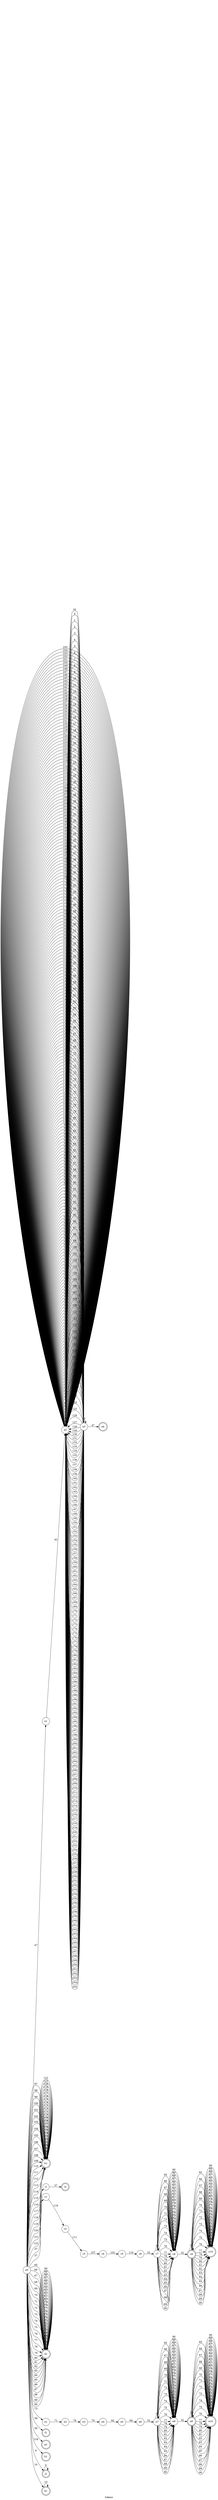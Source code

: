 // AFN
digraph {
	rankdir=LR
	label=tokens
	2435705939120 [label=a0 shape=circle]
	2435705938880 [label=a1 shape=circle]
	2435705939168 [label=a2 shape=circle]
	2435705939168 -> 2435705939168 [label=0]
	2435705939168 -> 2435705939168 [label=1]
	2435705939168 -> 2435705939168 [label=2]
	2435705939168 -> 2435705939168 [label=3]
	2435705939168 -> 2435705939168 [label=4]
	2435705939168 -> 2435705939168 [label=5]
	2435705939168 -> 2435705939168 [label=6]
	2435705939168 -> 2435705939168 [label=7]
	2435705939168 -> 2435705939168 [label=8]
	2435705939168 -> 2435705939168 [label=9]
	2435705939168 -> 2435705939168 [label=10]
	2435705939168 -> 2435705939168 [label=11]
	2435705939168 -> 2435705939168 [label=12]
	2435705939168 -> 2435705939168 [label=13]
	2435705939168 -> 2435705939168 [label=14]
	2435705939168 -> 2435705939168 [label=15]
	2435705939168 -> 2435705939168 [label=16]
	2435705939168 -> 2435705939168 [label=17]
	2435705939168 -> 2435705939168 [label=18]
	2435705939168 -> 2435705939168 [label=19]
	2435705939168 -> 2435705939168 [label=20]
	2435705939168 -> 2435705939168 [label=21]
	2435705939168 -> 2435705939168 [label=22]
	2435705939168 -> 2435705939168 [label=23]
	2435705939168 -> 2435705939168 [label=24]
	2435705939168 -> 2435705939168 [label=25]
	2435705939168 -> 2435705939168 [label=26]
	2435705939168 -> 2435705939168 [label=27]
	2435705939168 -> 2435705939168 [label=28]
	2435705939168 -> 2435705939168 [label=29]
	2435705939168 -> 2435705939168 [label=30]
	2435705939168 -> 2435705939168 [label=31]
	2435705939168 -> 2435705939168 [label=32]
	2435705939168 -> 2435705939168 [label=33]
	2435705939168 -> 2435705939168 [label=34]
	2435705939168 -> 2435705939168 [label=35]
	2435705939168 -> 2435705939168 [label=36]
	2435705939168 -> 2435705939168 [label=37]
	2435705939168 -> 2435705939168 [label=38]
	2435705939168 -> 2435705939168 [label=39]
	2435705939168 -> 2435705939168 [label=40]
	2435705939168 -> 2435705939168 [label=41]
	2435705939216 [label=a3 shape=circle]
	2435705939216 -> 2435705939168 [label=0]
	2435705939216 -> 2435705939168 [label=1]
	2435705939216 -> 2435705939168 [label=2]
	2435705939216 -> 2435705939168 [label=3]
	2435705939216 -> 2435705939168 [label=4]
	2435705939216 -> 2435705939168 [label=5]
	2435705939216 -> 2435705939168 [label=6]
	2435705939216 -> 2435705939168 [label=7]
	2435705939216 -> 2435705939168 [label=8]
	2435705939216 -> 2435705939168 [label=9]
	2435705939216 -> 2435705939168 [label=10]
	2435705939216 -> 2435705939168 [label=11]
	2435705939216 -> 2435705939168 [label=12]
	2435705939216 -> 2435705939168 [label=13]
	2435705939216 -> 2435705939168 [label=14]
	2435705939216 -> 2435705939168 [label=15]
	2435705939216 -> 2435705939168 [label=16]
	2435705939216 -> 2435705939168 [label=17]
	2435705939216 -> 2435705939168 [label=18]
	2435705939216 -> 2435705939168 [label=19]
	2435705939216 -> 2435705939168 [label=20]
	2435705939216 -> 2435705939168 [label=21]
	2435705939216 -> 2435705939168 [label=22]
	2435705939216 -> 2435705939168 [label=23]
	2435705939216 -> 2435705939168 [label=24]
	2435705939216 -> 2435705939168 [label=25]
	2435705939216 -> 2435705939168 [label=26]
	2435705939216 -> 2435705939168 [label=27]
	2435705939216 -> 2435705939168 [label=28]
	2435705939216 -> 2435705939168 [label=29]
	2435705939216 -> 2435705939168 [label=30]
	2435705939216 -> 2435705939168 [label=31]
	2435705939216 -> 2435705939168 [label=32]
	2435705939216 -> 2435705939168 [label=33]
	2435705939216 -> 2435705939168 [label=34]
	2435705939216 -> 2435705939168 [label=35]
	2435705939216 -> 2435705939168 [label=36]
	2435705939216 -> 2435705939168 [label=37]
	2435705939216 -> 2435705939168 [label=38]
	2435705939216 -> 2435705939168 [label=39]
	2435705939216 -> 2435705939168 [label=40]
	2435705939216 -> 2435705939168 [label=41]
	2435705939216 -> 2435705939216 [label=42]
	2435705939216 -> 2435705939168 [label=43]
	2435705939216 -> 2435705939168 [label=44]
	2435705939216 -> 2435705939168 [label=45]
	2435705939216 -> 2435705939168 [label=46]
	2435705939264 [label=a4 shape=doublecircle]
	2435705939216 -> 2435705939264 [label=47]
	2435705939216 -> 2435705939168 [label=48]
	2435705939216 -> 2435705939168 [label=49]
	2435705939216 -> 2435705939168 [label=50]
	2435705939216 -> 2435705939168 [label=51]
	2435705939216 -> 2435705939168 [label=52]
	2435705939216 -> 2435705939168 [label=53]
	2435705939216 -> 2435705939168 [label=54]
	2435705939216 -> 2435705939168 [label=55]
	2435705939216 -> 2435705939168 [label=56]
	2435705939216 -> 2435705939168 [label=57]
	2435705939216 -> 2435705939168 [label=58]
	2435705939216 -> 2435705939168 [label=59]
	2435705939216 -> 2435705939168 [label=60]
	2435705939216 -> 2435705939168 [label=61]
	2435705939216 -> 2435705939168 [label=62]
	2435705939216 -> 2435705939168 [label=63]
	2435705939216 -> 2435705939168 [label=64]
	2435705939216 -> 2435705939168 [label=65]
	2435705939216 -> 2435705939168 [label=66]
	2435705939216 -> 2435705939168 [label=67]
	2435705939216 -> 2435705939168 [label=68]
	2435705939216 -> 2435705939168 [label=69]
	2435705939216 -> 2435705939168 [label=70]
	2435705939216 -> 2435705939168 [label=71]
	2435705939216 -> 2435705939168 [label=72]
	2435705939216 -> 2435705939168 [label=73]
	2435705939216 -> 2435705939168 [label=74]
	2435705939216 -> 2435705939168 [label=75]
	2435705939216 -> 2435705939168 [label=76]
	2435705939216 -> 2435705939168 [label=77]
	2435705939216 -> 2435705939168 [label=78]
	2435705939216 -> 2435705939168 [label=79]
	2435705939216 -> 2435705939168 [label=80]
	2435705939216 -> 2435705939168 [label=81]
	2435705939216 -> 2435705939168 [label=82]
	2435705939216 -> 2435705939168 [label=83]
	2435705939216 -> 2435705939168 [label=84]
	2435705939216 -> 2435705939168 [label=85]
	2435705939216 -> 2435705939168 [label=86]
	2435705939216 -> 2435705939168 [label=87]
	2435705939216 -> 2435705939168 [label=88]
	2435705939216 -> 2435705939168 [label=89]
	2435705939216 -> 2435705939168 [label=90]
	2435705939216 -> 2435705939168 [label=91]
	2435705939216 -> 2435705939168 [label=92]
	2435705939216 -> 2435705939168 [label=93]
	2435705939216 -> 2435705939168 [label=94]
	2435705939216 -> 2435705939168 [label=95]
	2435705939216 -> 2435705939168 [label=96]
	2435705939216 -> 2435705939168 [label=97]
	2435705939216 -> 2435705939168 [label=98]
	2435705939216 -> 2435705939168 [label=99]
	2435705939216 -> 2435705939168 [label=100]
	2435705939216 -> 2435705939168 [label=101]
	2435705939216 -> 2435705939168 [label=102]
	2435705939216 -> 2435705939168 [label=103]
	2435705939216 -> 2435705939168 [label=104]
	2435705939216 -> 2435705939168 [label=105]
	2435705939216 -> 2435705939168 [label=106]
	2435705939216 -> 2435705939168 [label=107]
	2435705939216 -> 2435705939168 [label=108]
	2435705939216 -> 2435705939168 [label=109]
	2435705939216 -> 2435705939168 [label=110]
	2435705939216 -> 2435705939168 [label=111]
	2435705939216 -> 2435705939168 [label=112]
	2435705939216 -> 2435705939168 [label=113]
	2435705939216 -> 2435705939168 [label=114]
	2435705939216 -> 2435705939168 [label=115]
	2435705939216 -> 2435705939168 [label=116]
	2435705939216 -> 2435705939168 [label=117]
	2435705939216 -> 2435705939168 [label=118]
	2435705939216 -> 2435705939168 [label=119]
	2435705939216 -> 2435705939168 [label=120]
	2435705939216 -> 2435705939168 [label=121]
	2435705939216 -> 2435705939168 [label=122]
	2435705939216 -> 2435705939168 [label=123]
	2435705939216 -> 2435705939168 [label=124]
	2435705939216 -> 2435705939168 [label=125]
	2435705939216 -> 2435705939168 [label=126]
	2435705939216 -> 2435705939168 [label=127]
	2435705939216 -> 2435705939168 [label=128]
	2435705939216 -> 2435705939168 [label=129]
	2435705939216 -> 2435705939168 [label=130]
	2435705939216 -> 2435705939168 [label=131]
	2435705939216 -> 2435705939168 [label=132]
	2435705939216 -> 2435705939168 [label=133]
	2435705939216 -> 2435705939168 [label=134]
	2435705939216 -> 2435705939168 [label=135]
	2435705939216 -> 2435705939168 [label=136]
	2435705939216 -> 2435705939168 [label=137]
	2435705939216 -> 2435705939168 [label=138]
	2435705939216 -> 2435705939168 [label=139]
	2435705939216 -> 2435705939168 [label=140]
	2435705939216 -> 2435705939168 [label=141]
	2435705939216 -> 2435705939168 [label=142]
	2435705939216 -> 2435705939168 [label=143]
	2435705939216 -> 2435705939168 [label=144]
	2435705939216 -> 2435705939168 [label=145]
	2435705939216 -> 2435705939168 [label=146]
	2435705939216 -> 2435705939168 [label=147]
	2435705939216 -> 2435705939168 [label=148]
	2435705939216 -> 2435705939168 [label=149]
	2435705939216 -> 2435705939168 [label=150]
	2435705939216 -> 2435705939168 [label=151]
	2435705939216 -> 2435705939168 [label=152]
	2435705939216 -> 2435705939168 [label=153]
	2435705939216 -> 2435705939168 [label=154]
	2435705939216 -> 2435705939168 [label=155]
	2435705939216 -> 2435705939168 [label=156]
	2435705939216 -> 2435705939168 [label=157]
	2435705939216 -> 2435705939168 [label=158]
	2435705939216 -> 2435705939168 [label=159]
	2435705939216 -> 2435705939168 [label=160]
	2435705939216 -> 2435705939168 [label=161]
	2435705939216 -> 2435705939168 [label=162]
	2435705939216 -> 2435705939168 [label=163]
	2435705939216 -> 2435705939168 [label=164]
	2435705939216 -> 2435705939168 [label=165]
	2435705939216 -> 2435705939168 [label=166]
	2435705939216 -> 2435705939168 [label=167]
	2435705939216 -> 2435705939168 [label=168]
	2435705939216 -> 2435705939168 [label=169]
	2435705939216 -> 2435705939168 [label=170]
	2435705939216 -> 2435705939168 [label=171]
	2435705939216 -> 2435705939168 [label=172]
	2435705939216 -> 2435705939168 [label=173]
	2435705939216 -> 2435705939168 [label=174]
	2435705939216 -> 2435705939168 [label=175]
	2435705939216 -> 2435705939168 [label=176]
	2435705939216 -> 2435705939168 [label=177]
	2435705939216 -> 2435705939168 [label=178]
	2435705939216 -> 2435705939168 [label=179]
	2435705939216 -> 2435705939168 [label=180]
	2435705939216 -> 2435705939168 [label=181]
	2435705939216 -> 2435705939168 [label=182]
	2435705939216 -> 2435705939168 [label=183]
	2435705939216 -> 2435705939168 [label=184]
	2435705939216 -> 2435705939168 [label=185]
	2435705939216 -> 2435705939168 [label=186]
	2435705939216 -> 2435705939168 [label=187]
	2435705939216 -> 2435705939168 [label=188]
	2435705939216 -> 2435705939168 [label=189]
	2435705939216 -> 2435705939168 [label=190]
	2435705939216 -> 2435705939168 [label=191]
	2435705939216 -> 2435705939168 [label=192]
	2435705939216 -> 2435705939168 [label=193]
	2435705939216 -> 2435705939168 [label=194]
	2435705939216 -> 2435705939168 [label=195]
	2435705939216 -> 2435705939168 [label=196]
	2435705939216 -> 2435705939168 [label=197]
	2435705939216 -> 2435705939168 [label=198]
	2435705939216 -> 2435705939168 [label=199]
	2435705939216 -> 2435705939168 [label=200]
	2435705939216 -> 2435705939168 [label=201]
	2435705939216 -> 2435705939168 [label=202]
	2435705939216 -> 2435705939168 [label=203]
	2435705939216 -> 2435705939168 [label=204]
	2435705939216 -> 2435705939168 [label=205]
	2435705939216 -> 2435705939168 [label=206]
	2435705939216 -> 2435705939168 [label=207]
	2435705939216 -> 2435705939168 [label=208]
	2435705939216 -> 2435705939168 [label=209]
	2435705939216 -> 2435705939168 [label=210]
	2435705939216 -> 2435705939168 [label=211]
	2435705939216 -> 2435705939168 [label=212]
	2435705939216 -> 2435705939168 [label=213]
	2435705939216 -> 2435705939168 [label=214]
	2435705939216 -> 2435705939168 [label=215]
	2435705939216 -> 2435705939168 [label=216]
	2435705939216 -> 2435705939168 [label=217]
	2435705939216 -> 2435705939168 [label=218]
	2435705939216 -> 2435705939168 [label=219]
	2435705939216 -> 2435705939168 [label=220]
	2435705939216 -> 2435705939168 [label=221]
	2435705939216 -> 2435705939168 [label=222]
	2435705939216 -> 2435705939168 [label=223]
	2435705939216 -> 2435705939168 [label=224]
	2435705939216 -> 2435705939168 [label=225]
	2435705939216 -> 2435705939168 [label=226]
	2435705939216 -> 2435705939168 [label=227]
	2435705939216 -> 2435705939168 [label=228]
	2435705939216 -> 2435705939168 [label=229]
	2435705939216 -> 2435705939168 [label=230]
	2435705939216 -> 2435705939168 [label=231]
	2435705939216 -> 2435705939168 [label=232]
	2435705939216 -> 2435705939168 [label=233]
	2435705939216 -> 2435705939168 [label=234]
	2435705939216 -> 2435705939168 [label=235]
	2435705939216 -> 2435705939168 [label=236]
	2435705939216 -> 2435705939168 [label=237]
	2435705939216 -> 2435705939168 [label=238]
	2435705939216 -> 2435705939168 [label=239]
	2435705939216 -> 2435705939168 [label=240]
	2435705939216 -> 2435705939168 [label=241]
	2435705939216 -> 2435705939168 [label=242]
	2435705939216 -> 2435705939168 [label=243]
	2435705939216 -> 2435705939168 [label=244]
	2435705939216 -> 2435705939168 [label=245]
	2435705939216 -> 2435705939168 [label=246]
	2435705939216 -> 2435705939168 [label=247]
	2435705939216 -> 2435705939168 [label=248]
	2435705939216 -> 2435705939168 [label=249]
	2435705939216 -> 2435705939168 [label=250]
	2435705939216 -> 2435705939168 [label=251]
	2435705939216 -> 2435705939168 [label=252]
	2435705939216 -> 2435705939168 [label=253]
	2435705939216 -> 2435705939168 [label=254]
	2435705939216 -> 2435705939168 [label=255]
	2435705939168 -> 2435705939216 [label=42]
	2435705939168 -> 2435705939168 [label=43]
	2435705939168 -> 2435705939168 [label=44]
	2435705939168 -> 2435705939168 [label=45]
	2435705939168 -> 2435705939168 [label=46]
	2435705939168 -> 2435705939168 [label=48]
	2435705939168 -> 2435705939168 [label=49]
	2435705939168 -> 2435705939168 [label=50]
	2435705939168 -> 2435705939168 [label=51]
	2435705939168 -> 2435705939168 [label=52]
	2435705939168 -> 2435705939168 [label=53]
	2435705939168 -> 2435705939168 [label=54]
	2435705939168 -> 2435705939168 [label=55]
	2435705939168 -> 2435705939168 [label=56]
	2435705939168 -> 2435705939168 [label=57]
	2435705939168 -> 2435705939168 [label=58]
	2435705939168 -> 2435705939168 [label=59]
	2435705939168 -> 2435705939168 [label=60]
	2435705939168 -> 2435705939168 [label=61]
	2435705939168 -> 2435705939168 [label=62]
	2435705939168 -> 2435705939168 [label=63]
	2435705939168 -> 2435705939168 [label=64]
	2435705939168 -> 2435705939168 [label=65]
	2435705939168 -> 2435705939168 [label=66]
	2435705939168 -> 2435705939168 [label=67]
	2435705939168 -> 2435705939168 [label=68]
	2435705939168 -> 2435705939168 [label=69]
	2435705939168 -> 2435705939168 [label=70]
	2435705939168 -> 2435705939168 [label=71]
	2435705939168 -> 2435705939168 [label=72]
	2435705939168 -> 2435705939168 [label=73]
	2435705939168 -> 2435705939168 [label=74]
	2435705939168 -> 2435705939168 [label=75]
	2435705939168 -> 2435705939168 [label=76]
	2435705939168 -> 2435705939168 [label=77]
	2435705939168 -> 2435705939168 [label=78]
	2435705939168 -> 2435705939168 [label=79]
	2435705939168 -> 2435705939168 [label=80]
	2435705939168 -> 2435705939168 [label=81]
	2435705939168 -> 2435705939168 [label=82]
	2435705939168 -> 2435705939168 [label=83]
	2435705939168 -> 2435705939168 [label=84]
	2435705939168 -> 2435705939168 [label=85]
	2435705939168 -> 2435705939168 [label=86]
	2435705939168 -> 2435705939168 [label=87]
	2435705939168 -> 2435705939168 [label=88]
	2435705939168 -> 2435705939168 [label=89]
	2435705939168 -> 2435705939168 [label=90]
	2435705939168 -> 2435705939168 [label=91]
	2435705939168 -> 2435705939168 [label=92]
	2435705939168 -> 2435705939168 [label=93]
	2435705939168 -> 2435705939168 [label=94]
	2435705939168 -> 2435705939168 [label=95]
	2435705939168 -> 2435705939168 [label=96]
	2435705939168 -> 2435705939168 [label=97]
	2435705939168 -> 2435705939168 [label=98]
	2435705939168 -> 2435705939168 [label=99]
	2435705939168 -> 2435705939168 [label=100]
	2435705939168 -> 2435705939168 [label=101]
	2435705939168 -> 2435705939168 [label=102]
	2435705939168 -> 2435705939168 [label=103]
	2435705939168 -> 2435705939168 [label=104]
	2435705939168 -> 2435705939168 [label=105]
	2435705939168 -> 2435705939168 [label=106]
	2435705939168 -> 2435705939168 [label=107]
	2435705939168 -> 2435705939168 [label=108]
	2435705939168 -> 2435705939168 [label=109]
	2435705939168 -> 2435705939168 [label=110]
	2435705939168 -> 2435705939168 [label=111]
	2435705939168 -> 2435705939168 [label=112]
	2435705939168 -> 2435705939168 [label=113]
	2435705939168 -> 2435705939168 [label=114]
	2435705939168 -> 2435705939168 [label=115]
	2435705939168 -> 2435705939168 [label=116]
	2435705939168 -> 2435705939168 [label=117]
	2435705939168 -> 2435705939168 [label=118]
	2435705939168 -> 2435705939168 [label=119]
	2435705939168 -> 2435705939168 [label=120]
	2435705939168 -> 2435705939168 [label=121]
	2435705939168 -> 2435705939168 [label=122]
	2435705939168 -> 2435705939168 [label=123]
	2435705939168 -> 2435705939168 [label=124]
	2435705939168 -> 2435705939168 [label=125]
	2435705939168 -> 2435705939168 [label=126]
	2435705939168 -> 2435705939168 [label=127]
	2435705939168 -> 2435705939168 [label=128]
	2435705939168 -> 2435705939168 [label=129]
	2435705939168 -> 2435705939168 [label=130]
	2435705939168 -> 2435705939168 [label=131]
	2435705939168 -> 2435705939168 [label=132]
	2435705939168 -> 2435705939168 [label=133]
	2435705939168 -> 2435705939168 [label=134]
	2435705939168 -> 2435705939168 [label=135]
	2435705939168 -> 2435705939168 [label=136]
	2435705939168 -> 2435705939168 [label=137]
	2435705939168 -> 2435705939168 [label=138]
	2435705939168 -> 2435705939168 [label=139]
	2435705939168 -> 2435705939168 [label=140]
	2435705939168 -> 2435705939168 [label=141]
	2435705939168 -> 2435705939168 [label=142]
	2435705939168 -> 2435705939168 [label=143]
	2435705939168 -> 2435705939168 [label=144]
	2435705939168 -> 2435705939168 [label=145]
	2435705939168 -> 2435705939168 [label=146]
	2435705939168 -> 2435705939168 [label=147]
	2435705939168 -> 2435705939168 [label=148]
	2435705939168 -> 2435705939168 [label=149]
	2435705939168 -> 2435705939168 [label=150]
	2435705939168 -> 2435705939168 [label=151]
	2435705939168 -> 2435705939168 [label=152]
	2435705939168 -> 2435705939168 [label=153]
	2435705939168 -> 2435705939168 [label=154]
	2435705939168 -> 2435705939168 [label=155]
	2435705939168 -> 2435705939168 [label=156]
	2435705939168 -> 2435705939168 [label=157]
	2435705939168 -> 2435705939168 [label=158]
	2435705939168 -> 2435705939168 [label=159]
	2435705939168 -> 2435705939168 [label=160]
	2435705939168 -> 2435705939168 [label=161]
	2435705939168 -> 2435705939168 [label=162]
	2435705939168 -> 2435705939168 [label=163]
	2435705939168 -> 2435705939168 [label=164]
	2435705939168 -> 2435705939168 [label=165]
	2435705939168 -> 2435705939168 [label=166]
	2435705939168 -> 2435705939168 [label=167]
	2435705939168 -> 2435705939168 [label=168]
	2435705939168 -> 2435705939168 [label=169]
	2435705939168 -> 2435705939168 [label=170]
	2435705939168 -> 2435705939168 [label=171]
	2435705939168 -> 2435705939168 [label=172]
	2435705939168 -> 2435705939168 [label=173]
	2435705939168 -> 2435705939168 [label=174]
	2435705939168 -> 2435705939168 [label=175]
	2435705939168 -> 2435705939168 [label=176]
	2435705939168 -> 2435705939168 [label=177]
	2435705939168 -> 2435705939168 [label=178]
	2435705939168 -> 2435705939168 [label=179]
	2435705939168 -> 2435705939168 [label=180]
	2435705939168 -> 2435705939168 [label=181]
	2435705939168 -> 2435705939168 [label=182]
	2435705939168 -> 2435705939168 [label=183]
	2435705939168 -> 2435705939168 [label=184]
	2435705939168 -> 2435705939168 [label=185]
	2435705939168 -> 2435705939168 [label=186]
	2435705939168 -> 2435705939168 [label=187]
	2435705939168 -> 2435705939168 [label=188]
	2435705939168 -> 2435705939168 [label=189]
	2435705939168 -> 2435705939168 [label=190]
	2435705939168 -> 2435705939168 [label=191]
	2435705939168 -> 2435705939168 [label=192]
	2435705939168 -> 2435705939168 [label=193]
	2435705939168 -> 2435705939168 [label=194]
	2435705939168 -> 2435705939168 [label=195]
	2435705939168 -> 2435705939168 [label=196]
	2435705939168 -> 2435705939168 [label=197]
	2435705939168 -> 2435705939168 [label=198]
	2435705939168 -> 2435705939168 [label=199]
	2435705939168 -> 2435705939168 [label=200]
	2435705939168 -> 2435705939168 [label=201]
	2435705939168 -> 2435705939168 [label=202]
	2435705939168 -> 2435705939168 [label=203]
	2435705939168 -> 2435705939168 [label=204]
	2435705939168 -> 2435705939168 [label=205]
	2435705939168 -> 2435705939168 [label=206]
	2435705939168 -> 2435705939168 [label=207]
	2435705939168 -> 2435705939168 [label=208]
	2435705939168 -> 2435705939168 [label=209]
	2435705939168 -> 2435705939168 [label=210]
	2435705939168 -> 2435705939168 [label=211]
	2435705939168 -> 2435705939168 [label=212]
	2435705939168 -> 2435705939168 [label=213]
	2435705939168 -> 2435705939168 [label=214]
	2435705939168 -> 2435705939168 [label=215]
	2435705939168 -> 2435705939168 [label=216]
	2435705939168 -> 2435705939168 [label=217]
	2435705939168 -> 2435705939168 [label=218]
	2435705939168 -> 2435705939168 [label=219]
	2435705939168 -> 2435705939168 [label=220]
	2435705939168 -> 2435705939168 [label=221]
	2435705939168 -> 2435705939168 [label=222]
	2435705939168 -> 2435705939168 [label=223]
	2435705939168 -> 2435705939168 [label=224]
	2435705939168 -> 2435705939168 [label=225]
	2435705939168 -> 2435705939168 [label=226]
	2435705939168 -> 2435705939168 [label=227]
	2435705939168 -> 2435705939168 [label=228]
	2435705939168 -> 2435705939168 [label=229]
	2435705939168 -> 2435705939168 [label=230]
	2435705939168 -> 2435705939168 [label=231]
	2435705939168 -> 2435705939168 [label=232]
	2435705939168 -> 2435705939168 [label=233]
	2435705939168 -> 2435705939168 [label=234]
	2435705939168 -> 2435705939168 [label=235]
	2435705939168 -> 2435705939168 [label=236]
	2435705939168 -> 2435705939168 [label=237]
	2435705939168 -> 2435705939168 [label=238]
	2435705939168 -> 2435705939168 [label=239]
	2435705939168 -> 2435705939168 [label=240]
	2435705939168 -> 2435705939168 [label=241]
	2435705939168 -> 2435705939168 [label=242]
	2435705939168 -> 2435705939168 [label=243]
	2435705939168 -> 2435705939168 [label=244]
	2435705939168 -> 2435705939168 [label=245]
	2435705939168 -> 2435705939168 [label=246]
	2435705939168 -> 2435705939168 [label=247]
	2435705939168 -> 2435705939168 [label=248]
	2435705939168 -> 2435705939168 [label=249]
	2435705939168 -> 2435705939168 [label=250]
	2435705939168 -> 2435705939168 [label=251]
	2435705939168 -> 2435705939168 [label=252]
	2435705939168 -> 2435705939168 [label=253]
	2435705939168 -> 2435705939168 [label=254]
	2435705939168 -> 2435705939168 [label=255]
	2435705938880 -> 2435705939168 [label=42]
	2435705939120 -> 2435705938880 [label=47]
	2435705937920 [label=b1 shape=doublecircle]
	2435705937920 -> 2435705937920 [label=97]
	2435705937920 -> 2435705937920 [label=98]
	2435705937920 -> 2435705937920 [label=99]
	2435705937920 -> 2435705937920 [label=100]
	2435705937920 -> 2435705937920 [label=101]
	2435705937920 -> 2435705937920 [label=102]
	2435705937920 -> 2435705937920 [label=103]
	2435705937920 -> 2435705937920 [label=104]
	2435705937920 -> 2435705937920 [label=105]
	2435705937920 -> 2435705937920 [label=106]
	2435705937920 -> 2435705937920 [label=107]
	2435705937920 -> 2435705937920 [label=108]
	2435705937920 -> 2435705937920 [label=109]
	2435705937920 -> 2435705937920 [label=110]
	2435705937920 -> 2435705937920 [label=111]
	2435705937920 -> 2435705937920 [label=112]
	2435705937920 -> 2435705937920 [label=113]
	2435705937920 -> 2435705937920 [label=114]
	2435705937920 -> 2435705937920 [label=115]
	2435705937920 -> 2435705937920 [label=116]
	2435705937920 -> 2435705937920 [label=117]
	2435705937920 -> 2435705937920 [label=118]
	2435705937920 -> 2435705937920 [label=119]
	2435705937920 -> 2435705937920 [label=120]
	2435705937920 -> 2435705937920 [label=121]
	2435705937920 -> 2435705937920 [label=122]
	2435705939120 -> 2435705937920 [label=97]
	2435705939120 -> 2435705937920 [label=98]
	2435705939120 -> 2435705937920 [label=99]
	2435705939120 -> 2435705937920 [label=100]
	2435705939120 -> 2435705937920 [label=101]
	2435705939120 -> 2435705937920 [label=102]
	2435705939120 -> 2435705937920 [label=103]
	2435705939120 -> 2435705937920 [label=104]
	2435705939120 -> 2435705937920 [label=105]
	2435705939120 -> 2435705937920 [label=106]
	2435705939120 -> 2435705937920 [label=107]
	2435705939120 -> 2435705937920 [label=108]
	2435705939120 -> 2435705937920 [label=109]
	2435705939120 -> 2435705937920 [label=110]
	2435705939120 -> 2435705937920 [label=111]
	2435705939120 -> 2435705937920 [label=112]
	2435705939120 -> 2435705937920 [label=113]
	2435705939120 -> 2435705937920 [label=114]
	2435705939120 -> 2435705937920 [label=115]
	2435705939120 -> 2435705937920 [label=116]
	2435705939120 -> 2435705937920 [label=117]
	2435705939120 -> 2435705937920 [label=118]
	2435705939120 -> 2435705937920 [label=119]
	2435705939120 -> 2435705937920 [label=120]
	2435705939120 -> 2435705937920 [label=121]
	2435705939120 -> 2435705937920 [label=122]
	2435711130208 [label=i1 shape=circle]
	2435711130448 [label=i2 shape=doublecircle]
	2435711130208 -> 2435711130448 [label=37]
	2435705939120 -> 2435711130208 [label=37]
	2435709254976 [label=c1 shape=circle]
	2435709255024 [label=c2 shape=circle]
	2435709255072 [label=c3 shape=circle]
	2435709255120 [label=c4 shape=circle]
	2435709255168 [label=c5 shape=circle]
	2435709255216 [label=c6 shape=circle]
	2435709255264 [label=c7 shape=circle]
	2435709255264 -> 2435709255264 [label=32]
	2435709255312 [label=c8 shape=circle]
	2435709255360 [label=c9 shape=doublecircle]
	2435709255360 -> 2435709255360 [label=32]
	2435709255408 [label=c10 shape=doublecircle]
	2435709255408 -> 2435709255408 [label=65]
	2435709255408 -> 2435709255408 [label=66]
	2435709255408 -> 2435709255408 [label=67]
	2435709255408 -> 2435709255408 [label=68]
	2435709255408 -> 2435709255408 [label=69]
	2435709255408 -> 2435709255408 [label=70]
	2435709255408 -> 2435709255408 [label=71]
	2435709255408 -> 2435709255408 [label=72]
	2435709255408 -> 2435709255408 [label=73]
	2435709255408 -> 2435709255408 [label=74]
	2435709255408 -> 2435709255408 [label=75]
	2435709255408 -> 2435709255408 [label=76]
	2435709255408 -> 2435709255408 [label=77]
	2435709255408 -> 2435709255408 [label=78]
	2435709255408 -> 2435709255408 [label=79]
	2435709255408 -> 2435709255408 [label=80]
	2435709255408 -> 2435709255408 [label=81]
	2435709255408 -> 2435709255408 [label=82]
	2435709255408 -> 2435709255408 [label=83]
	2435709255408 -> 2435709255408 [label=84]
	2435709255408 -> 2435709255408 [label=85]
	2435709255408 -> 2435709255408 [label=86]
	2435709255408 -> 2435709255408 [label=87]
	2435709255408 -> 2435709255408 [label=88]
	2435709255408 -> 2435709255408 [label=89]
	2435709255408 -> 2435709255408 [label=90]
	2435709255360 -> 2435709255408 [label=65]
	2435709255360 -> 2435709255408 [label=66]
	2435709255360 -> 2435709255408 [label=67]
	2435709255360 -> 2435709255408 [label=68]
	2435709255360 -> 2435709255408 [label=69]
	2435709255360 -> 2435709255408 [label=70]
	2435709255360 -> 2435709255408 [label=71]
	2435709255360 -> 2435709255408 [label=72]
	2435709255360 -> 2435709255408 [label=73]
	2435709255360 -> 2435709255408 [label=74]
	2435709255360 -> 2435709255408 [label=75]
	2435709255360 -> 2435709255408 [label=76]
	2435709255360 -> 2435709255408 [label=77]
	2435709255360 -> 2435709255408 [label=78]
	2435709255360 -> 2435709255408 [label=79]
	2435709255360 -> 2435709255408 [label=80]
	2435709255360 -> 2435709255408 [label=81]
	2435709255360 -> 2435709255408 [label=82]
	2435709255360 -> 2435709255408 [label=83]
	2435709255360 -> 2435709255408 [label=84]
	2435709255360 -> 2435709255408 [label=85]
	2435709255360 -> 2435709255408 [label=86]
	2435709255360 -> 2435709255408 [label=87]
	2435709255360 -> 2435709255408 [label=88]
	2435709255360 -> 2435709255408 [label=89]
	2435709255360 -> 2435709255408 [label=90]
	2435709255312 -> 2435709255360 [label=32]
	2435709255312 -> 2435709255312 [label=65]
	2435709255312 -> 2435709255312 [label=66]
	2435709255312 -> 2435709255312 [label=67]
	2435709255312 -> 2435709255312 [label=68]
	2435709255312 -> 2435709255312 [label=69]
	2435709255312 -> 2435709255312 [label=70]
	2435709255312 -> 2435709255312 [label=71]
	2435709255312 -> 2435709255312 [label=72]
	2435709255312 -> 2435709255312 [label=73]
	2435709255312 -> 2435709255312 [label=74]
	2435709255312 -> 2435709255312 [label=75]
	2435709255312 -> 2435709255312 [label=76]
	2435709255312 -> 2435709255312 [label=77]
	2435709255312 -> 2435709255312 [label=78]
	2435709255312 -> 2435709255312 [label=79]
	2435709255312 -> 2435709255312 [label=80]
	2435709255312 -> 2435709255312 [label=81]
	2435709255312 -> 2435709255312 [label=82]
	2435709255312 -> 2435709255312 [label=83]
	2435709255312 -> 2435709255312 [label=84]
	2435709255312 -> 2435709255312 [label=85]
	2435709255312 -> 2435709255312 [label=86]
	2435709255312 -> 2435709255312 [label=87]
	2435709255312 -> 2435709255312 [label=88]
	2435709255312 -> 2435709255312 [label=89]
	2435709255312 -> 2435709255312 [label=90]
	2435709255264 -> 2435709255312 [label=65]
	2435709255264 -> 2435709255312 [label=66]
	2435709255264 -> 2435709255312 [label=67]
	2435709255264 -> 2435709255312 [label=68]
	2435709255264 -> 2435709255312 [label=69]
	2435709255264 -> 2435709255312 [label=70]
	2435709255264 -> 2435709255312 [label=71]
	2435709255264 -> 2435709255312 [label=72]
	2435709255264 -> 2435709255312 [label=73]
	2435709255264 -> 2435709255312 [label=74]
	2435709255264 -> 2435709255312 [label=75]
	2435709255264 -> 2435709255312 [label=76]
	2435709255264 -> 2435709255312 [label=77]
	2435709255264 -> 2435709255312 [label=78]
	2435709255264 -> 2435709255312 [label=79]
	2435709255264 -> 2435709255312 [label=80]
	2435709255264 -> 2435709255312 [label=81]
	2435709255264 -> 2435709255312 [label=82]
	2435709255264 -> 2435709255312 [label=83]
	2435709255264 -> 2435709255312 [label=84]
	2435709255264 -> 2435709255312 [label=85]
	2435709255264 -> 2435709255312 [label=86]
	2435709255264 -> 2435709255312 [label=87]
	2435709255264 -> 2435709255312 [label=88]
	2435709255264 -> 2435709255312 [label=89]
	2435709255264 -> 2435709255312 [label=90]
	2435709255216 -> 2435709255264 [label=32]
	2435709255168 -> 2435709255216 [label=110]
	2435709255120 -> 2435709255168 [label=101]
	2435709255072 -> 2435709255120 [label=107]
	2435709255024 -> 2435709255072 [label=111]
	2435709254976 -> 2435709255024 [label=116]
	2435705939120 -> 2435709254976 [label=37]
	2435709252912 [label=d1 shape=doublecircle]
	2435709252912 -> 2435709252912 [label=65]
	2435709252912 -> 2435709252912 [label=66]
	2435709252912 -> 2435709252912 [label=67]
	2435709252912 -> 2435709252912 [label=68]
	2435709252912 -> 2435709252912 [label=69]
	2435709252912 -> 2435709252912 [label=70]
	2435709252912 -> 2435709252912 [label=71]
	2435709252912 -> 2435709252912 [label=72]
	2435709252912 -> 2435709252912 [label=73]
	2435709252912 -> 2435709252912 [label=74]
	2435709252912 -> 2435709252912 [label=75]
	2435709252912 -> 2435709252912 [label=76]
	2435709252912 -> 2435709252912 [label=77]
	2435709252912 -> 2435709252912 [label=78]
	2435709252912 -> 2435709252912 [label=79]
	2435709252912 -> 2435709252912 [label=80]
	2435709252912 -> 2435709252912 [label=81]
	2435709252912 -> 2435709252912 [label=82]
	2435709252912 -> 2435709252912 [label=83]
	2435709252912 -> 2435709252912 [label=84]
	2435709252912 -> 2435709252912 [label=85]
	2435709252912 -> 2435709252912 [label=86]
	2435709252912 -> 2435709252912 [label=87]
	2435709252912 -> 2435709252912 [label=88]
	2435709252912 -> 2435709252912 [label=89]
	2435709252912 -> 2435709252912 [label=90]
	2435705939120 -> 2435709252912 [label=65]
	2435705939120 -> 2435709252912 [label=66]
	2435705939120 -> 2435709252912 [label=67]
	2435705939120 -> 2435709252912 [label=68]
	2435705939120 -> 2435709252912 [label=69]
	2435705939120 -> 2435709252912 [label=70]
	2435705939120 -> 2435709252912 [label=71]
	2435705939120 -> 2435709252912 [label=72]
	2435705939120 -> 2435709252912 [label=73]
	2435711128960 [label=e1 shape=circle]
	2435711129008 [label=e2 shape=circle]
	2435711129056 [label=e3 shape=circle]
	2435711129104 [label=e4 shape=circle]
	2435711129152 [label=e5 shape=circle]
	2435711129200 [label=e6 shape=circle]
	2435711129248 [label=e7 shape=circle]
	2435711129248 -> 2435711129248 [label=32]
	2435711129296 [label=e8 shape=circle]
	2435711129344 [label=e9 shape=doublecircle]
	2435711129344 -> 2435711129344 [label=32]
	2435711129392 [label=e10 shape=doublecircle]
	2435711129392 -> 2435711129392 [label=65]
	2435711129392 -> 2435711129392 [label=66]
	2435711129392 -> 2435711129392 [label=67]
	2435711129392 -> 2435711129392 [label=68]
	2435711129392 -> 2435711129392 [label=69]
	2435711129392 -> 2435711129392 [label=70]
	2435711129392 -> 2435711129392 [label=71]
	2435711129392 -> 2435711129392 [label=72]
	2435711129392 -> 2435711129392 [label=73]
	2435711129392 -> 2435711129392 [label=74]
	2435711129392 -> 2435711129392 [label=75]
	2435711129392 -> 2435711129392 [label=76]
	2435711129392 -> 2435711129392 [label=77]
	2435711129392 -> 2435711129392 [label=78]
	2435711129392 -> 2435711129392 [label=79]
	2435711129392 -> 2435711129392 [label=80]
	2435711129392 -> 2435711129392 [label=81]
	2435711129392 -> 2435711129392 [label=82]
	2435711129392 -> 2435711129392 [label=83]
	2435711129392 -> 2435711129392 [label=84]
	2435711129392 -> 2435711129392 [label=85]
	2435711129392 -> 2435711129392 [label=86]
	2435711129392 -> 2435711129392 [label=87]
	2435711129392 -> 2435711129392 [label=88]
	2435711129392 -> 2435711129392 [label=89]
	2435711129392 -> 2435711129392 [label=90]
	2435711129344 -> 2435711129392 [label=65]
	2435711129344 -> 2435711129392 [label=66]
	2435711129344 -> 2435711129392 [label=67]
	2435711129344 -> 2435711129392 [label=68]
	2435711129344 -> 2435711129392 [label=69]
	2435711129344 -> 2435711129392 [label=70]
	2435711129344 -> 2435711129392 [label=71]
	2435711129344 -> 2435711129392 [label=72]
	2435711129344 -> 2435711129392 [label=73]
	2435711129344 -> 2435711129392 [label=74]
	2435711129344 -> 2435711129392 [label=75]
	2435711129344 -> 2435711129392 [label=76]
	2435711129344 -> 2435711129392 [label=77]
	2435711129344 -> 2435711129392 [label=78]
	2435711129344 -> 2435711129392 [label=79]
	2435711129344 -> 2435711129392 [label=80]
	2435711129344 -> 2435711129392 [label=81]
	2435711129344 -> 2435711129392 [label=82]
	2435711129344 -> 2435711129392 [label=83]
	2435711129344 -> 2435711129392 [label=84]
	2435711129344 -> 2435711129392 [label=85]
	2435711129344 -> 2435711129392 [label=86]
	2435711129344 -> 2435711129392 [label=87]
	2435711129344 -> 2435711129392 [label=88]
	2435711129344 -> 2435711129392 [label=89]
	2435711129344 -> 2435711129392 [label=90]
	2435711129296 -> 2435711129344 [label=32]
	2435711129296 -> 2435711129296 [label=65]
	2435711129296 -> 2435711129296 [label=66]
	2435711129296 -> 2435711129296 [label=67]
	2435711129296 -> 2435711129296 [label=68]
	2435711129296 -> 2435711129296 [label=69]
	2435711129296 -> 2435711129296 [label=70]
	2435711129296 -> 2435711129296 [label=71]
	2435711129296 -> 2435711129296 [label=72]
	2435711129296 -> 2435711129296 [label=73]
	2435711129296 -> 2435711129296 [label=74]
	2435711129296 -> 2435711129296 [label=75]
	2435711129296 -> 2435711129296 [label=76]
	2435711129296 -> 2435711129296 [label=77]
	2435711129296 -> 2435711129296 [label=78]
	2435711129296 -> 2435711129296 [label=79]
	2435711129296 -> 2435711129296 [label=80]
	2435711129296 -> 2435711129296 [label=81]
	2435711129296 -> 2435711129296 [label=82]
	2435711129296 -> 2435711129296 [label=83]
	2435711129296 -> 2435711129296 [label=84]
	2435711129296 -> 2435711129296 [label=85]
	2435711129296 -> 2435711129296 [label=86]
	2435711129296 -> 2435711129296 [label=87]
	2435711129296 -> 2435711129296 [label=88]
	2435711129296 -> 2435711129296 [label=89]
	2435711129296 -> 2435711129296 [label=90]
	2435711129248 -> 2435711129296 [label=65]
	2435711129248 -> 2435711129296 [label=66]
	2435711129248 -> 2435711129296 [label=67]
	2435711129248 -> 2435711129296 [label=68]
	2435711129248 -> 2435711129296 [label=69]
	2435711129248 -> 2435711129296 [label=70]
	2435711129248 -> 2435711129296 [label=71]
	2435711129248 -> 2435711129296 [label=72]
	2435711129248 -> 2435711129296 [label=73]
	2435711129248 -> 2435711129296 [label=74]
	2435711129248 -> 2435711129296 [label=75]
	2435711129248 -> 2435711129296 [label=76]
	2435711129248 -> 2435711129296 [label=77]
	2435711129248 -> 2435711129296 [label=78]
	2435711129248 -> 2435711129296 [label=79]
	2435711129248 -> 2435711129296 [label=80]
	2435711129248 -> 2435711129296 [label=81]
	2435711129248 -> 2435711129296 [label=82]
	2435711129248 -> 2435711129296 [label=83]
	2435711129248 -> 2435711129296 [label=84]
	2435711129248 -> 2435711129296 [label=85]
	2435711129248 -> 2435711129296 [label=86]
	2435711129248 -> 2435711129296 [label=87]
	2435711129248 -> 2435711129296 [label=88]
	2435711129248 -> 2435711129296 [label=89]
	2435711129248 -> 2435711129296 [label=90]
	2435711129200 -> 2435711129248 [label=32]
	2435711129152 -> 2435711129200 [label=69]
	2435711129104 -> 2435711129152 [label=82]
	2435711129056 -> 2435711129104 [label=79]
	2435711129008 -> 2435711129056 [label=78]
	2435711128960 -> 2435711129008 [label=71]
	2435705939120 -> 2435711128960 [label=73]
	2435705939120 -> 2435709252912 [label=74]
	2435705939120 -> 2435709252912 [label=75]
	2435705939120 -> 2435709252912 [label=76]
	2435705939120 -> 2435709252912 [label=77]
	2435705939120 -> 2435709252912 [label=78]
	2435705939120 -> 2435709252912 [label=79]
	2435705939120 -> 2435709252912 [label=80]
	2435705939120 -> 2435709252912 [label=81]
	2435705939120 -> 2435709252912 [label=82]
	2435705939120 -> 2435709252912 [label=83]
	2435705939120 -> 2435709252912 [label=84]
	2435705939120 -> 2435709252912 [label=85]
	2435705939120 -> 2435709252912 [label=86]
	2435705939120 -> 2435709252912 [label=87]
	2435705939120 -> 2435709252912 [label=88]
	2435705939120 -> 2435709252912 [label=89]
	2435705939120 -> 2435709252912 [label=90]
	2435711126896 [label=f1 shape=doublecircle]
	2435705939120 -> 2435711126896 [label=58]
	2435711128528 [label=g1 shape=doublecircle]
	2435705939120 -> 2435711128528 [label=59]
	2435711128816 [label=h1 shape=doublecircle]
	2435705939120 -> 2435711128816 [label=124]
	2435711129968 [label=j1 shape=doublecircle]
	2435711129968 -> 2435711129968 [label=9]
	2435705939120 -> 2435711129968 [label=9]
	2435711131216 [label=k1 shape=doublecircle]
	2435711131216 -> 2435711131216 [label=10]
	2435705939120 -> 2435711131216 [label=10]
}
